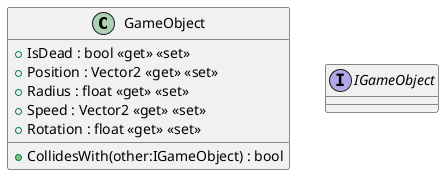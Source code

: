 @startuml
class GameObject {
    + IsDead : bool <<get>> <<set>>
    + Position : Vector2 <<get>> <<set>>
    + Radius : float <<get>> <<set>>
    + Speed : Vector2 <<get>> <<set>>
    + Rotation : float <<get>> <<set>>
    + CollidesWith(other:IGameObject) : bool
}
interface IGameObject {
}
@enduml
